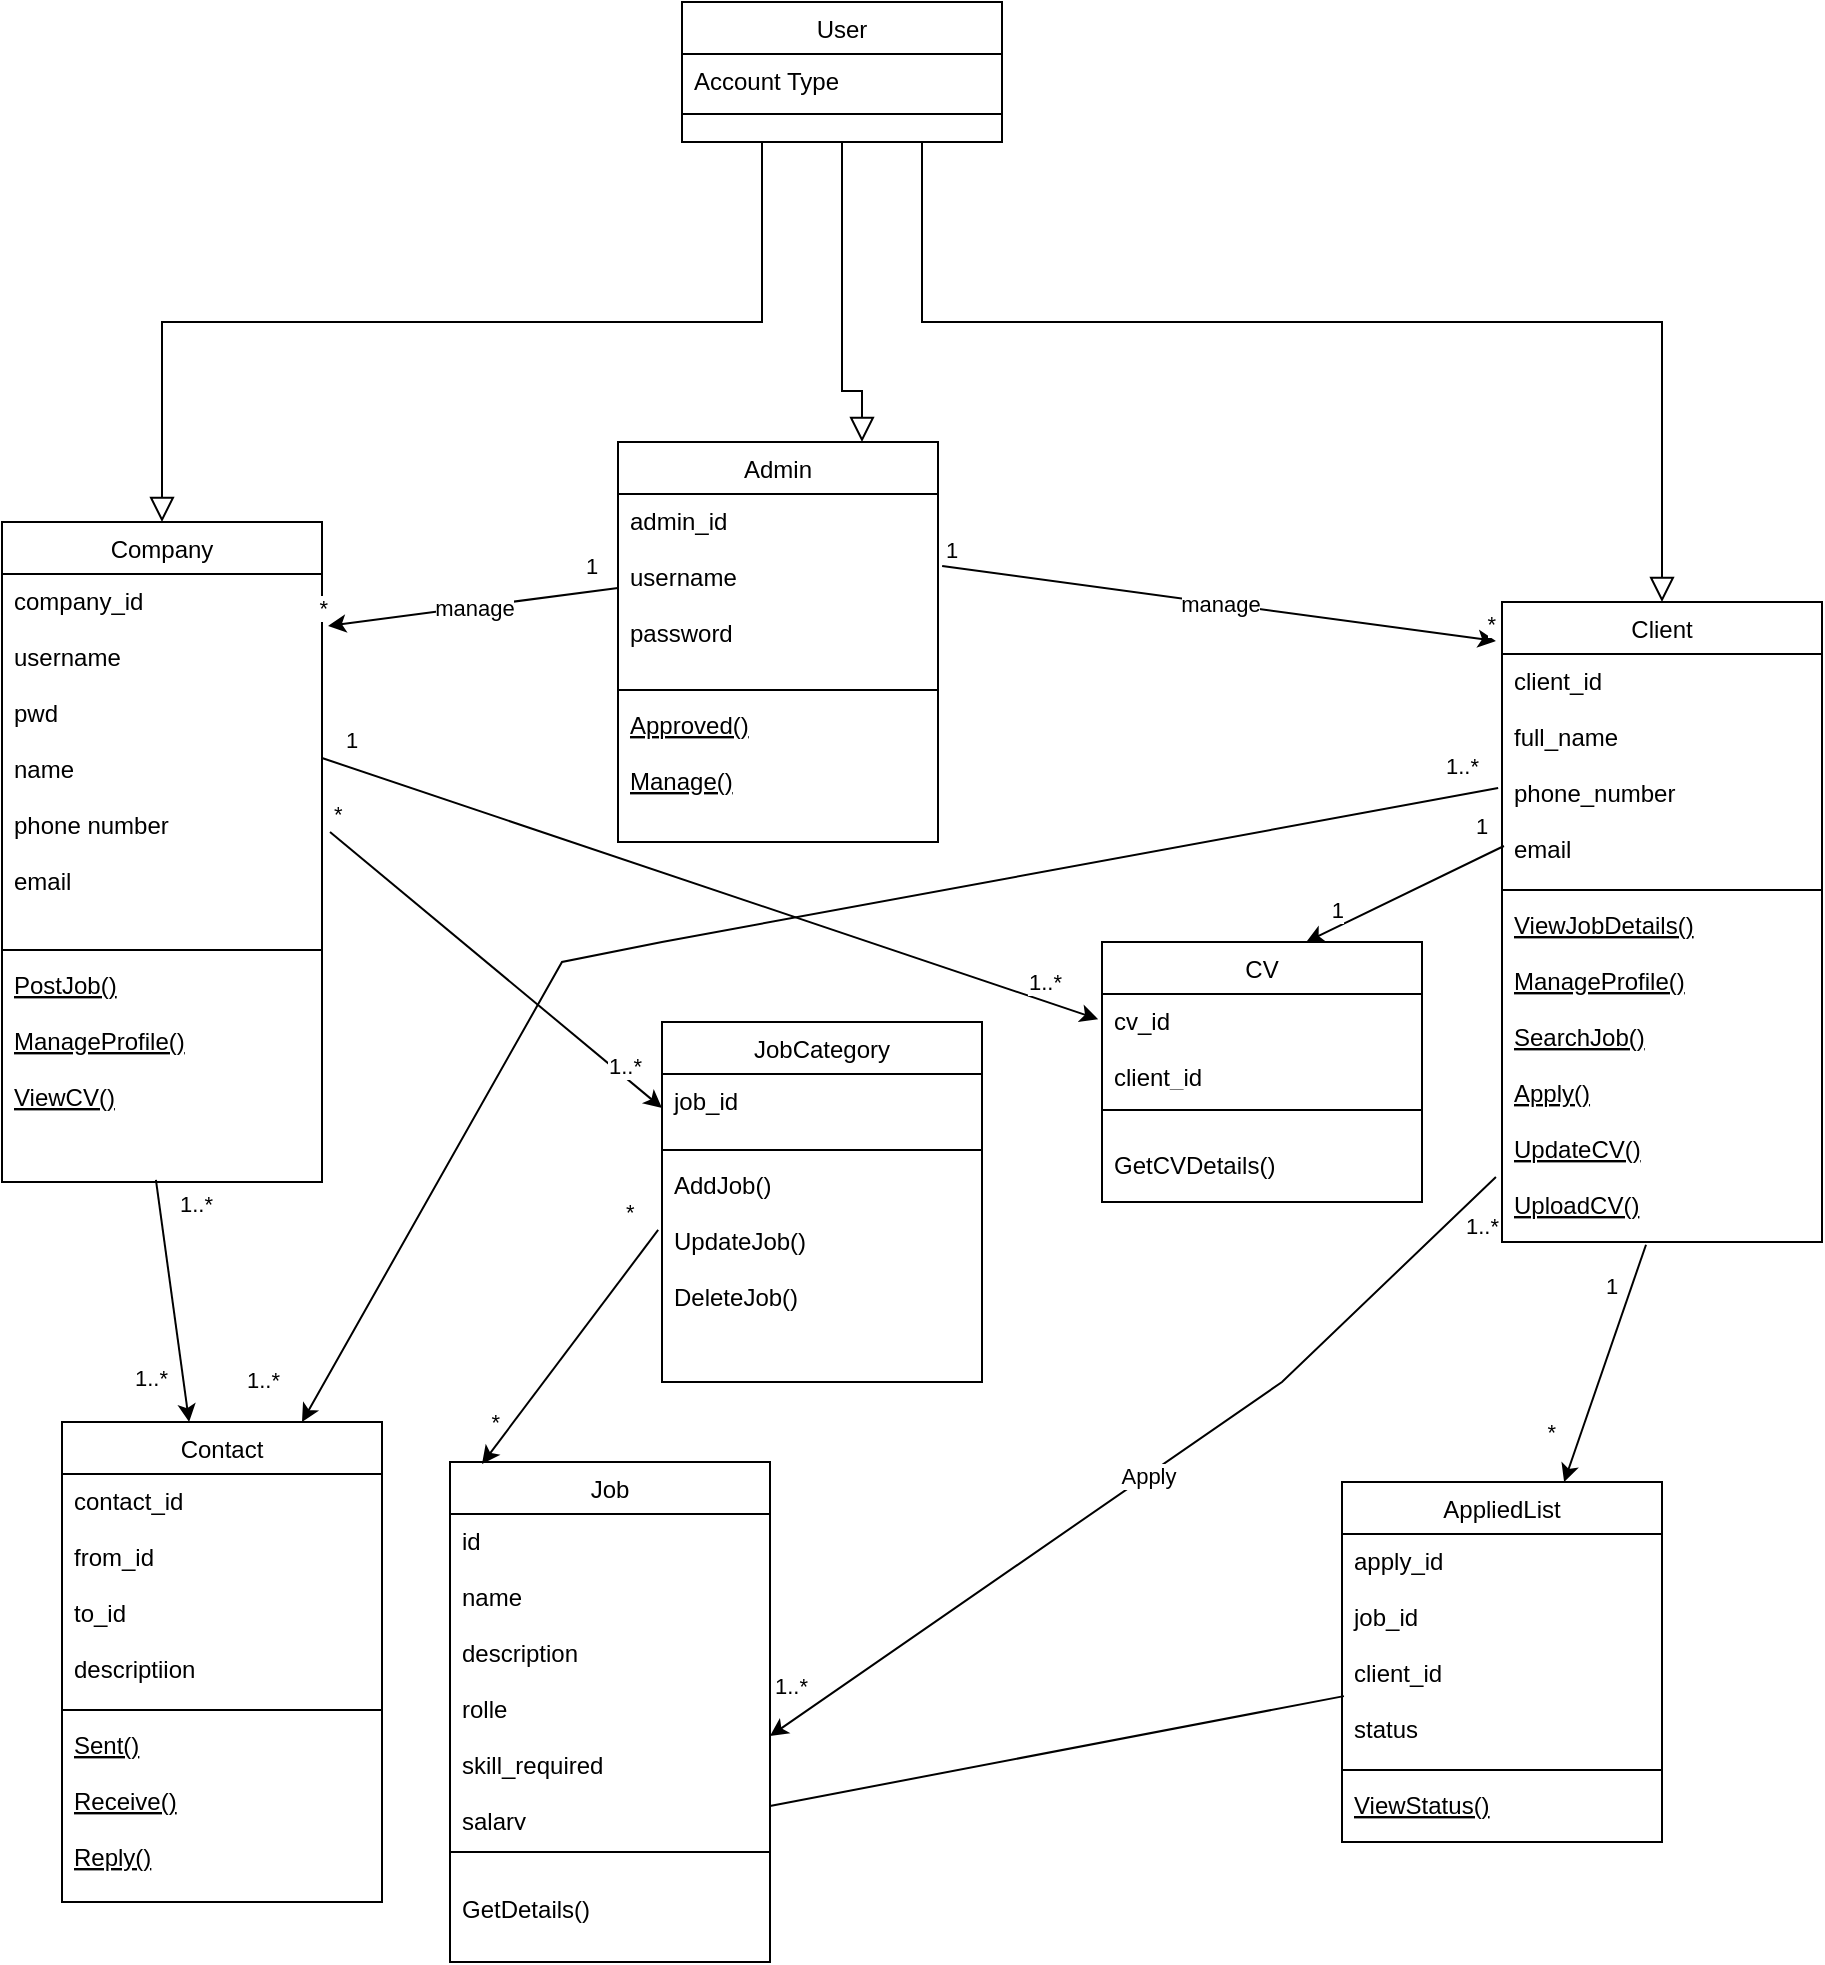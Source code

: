 <mxfile version="20.5.1" type="device"><diagram id="C5RBs43oDa-KdzZeNtuy" name="Page-1"><mxGraphModel dx="1375" dy="754" grid="1" gridSize="10" guides="1" tooltips="1" connect="1" arrows="1" fold="1" page="1" pageScale="1" pageWidth="827" pageHeight="1169" math="0" shadow="0"><root><mxCell id="WIyWlLk6GJQsqaUBKTNV-0"/><mxCell id="WIyWlLk6GJQsqaUBKTNV-1" parent="WIyWlLk6GJQsqaUBKTNV-0"/><mxCell id="m-QW0Y4GDTg2CAltXszw-0" value="Job" style="swimlane;fontStyle=0;align=center;verticalAlign=top;childLayout=stackLayout;horizontal=1;startSize=26;horizontalStack=0;resizeParent=1;resizeLast=0;collapsible=1;marginBottom=0;rounded=0;shadow=0;strokeWidth=1;" parent="WIyWlLk6GJQsqaUBKTNV-1" vertex="1"><mxGeometry x="254" y="890" width="160" height="250" as="geometry"><mxRectangle x="130" y="380" width="160" height="26" as="alternateBounds"/></mxGeometry></mxCell><mxCell id="m-QW0Y4GDTg2CAltXszw-1" value="id&#10;&#10;name&#10;&#10;description&#10;&#10;rolle&#10;&#10;skill_required&#10;&#10;salary&#10;&#10;" style="text;align=left;verticalAlign=top;spacingLeft=4;spacingRight=4;overflow=hidden;rotatable=0;points=[[0,0.5],[1,0.5]];portConstraint=eastwest;" parent="m-QW0Y4GDTg2CAltXszw-0" vertex="1"><mxGeometry y="26" width="160" height="154" as="geometry"/></mxCell><mxCell id="m-QW0Y4GDTg2CAltXszw-3" value="" style="line;html=1;strokeWidth=1;align=left;verticalAlign=middle;spacingTop=-1;spacingLeft=3;spacingRight=3;rotatable=0;labelPosition=right;points=[];portConstraint=eastwest;" parent="m-QW0Y4GDTg2CAltXszw-0" vertex="1"><mxGeometry y="180" width="160" height="30" as="geometry"/></mxCell><mxCell id="m-QW0Y4GDTg2CAltXszw-76" value="GetDetails()" style="text;align=left;verticalAlign=top;spacingLeft=4;spacingRight=4;overflow=hidden;rotatable=0;points=[[0,0.5],[1,0.5]];portConstraint=eastwest;" parent="m-QW0Y4GDTg2CAltXszw-0" vertex="1"><mxGeometry y="210" width="160" height="30" as="geometry"/></mxCell><mxCell id="m-QW0Y4GDTg2CAltXszw-6" value="Client" style="swimlane;fontStyle=0;align=center;verticalAlign=top;childLayout=stackLayout;horizontal=1;startSize=26;horizontalStack=0;resizeParent=1;resizeLast=0;collapsible=1;marginBottom=0;rounded=0;shadow=0;strokeWidth=1;" parent="WIyWlLk6GJQsqaUBKTNV-1" vertex="1"><mxGeometry x="780" y="460" width="160" height="320" as="geometry"><mxRectangle x="130" y="380" width="160" height="26" as="alternateBounds"/></mxGeometry></mxCell><mxCell id="m-QW0Y4GDTg2CAltXszw-7" value="client_id&#10;&#10;full_name&#10;&#10;phone_number&#10;&#10;email&#10;&#10;CV" style="text;align=left;verticalAlign=top;spacingLeft=4;spacingRight=4;overflow=hidden;rotatable=0;points=[[0,0.5],[1,0.5]];portConstraint=eastwest;" parent="m-QW0Y4GDTg2CAltXszw-6" vertex="1"><mxGeometry y="26" width="160" height="114" as="geometry"/></mxCell><mxCell id="m-QW0Y4GDTg2CAltXszw-9" value="" style="line;html=1;strokeWidth=1;align=left;verticalAlign=middle;spacingTop=-1;spacingLeft=3;spacingRight=3;rotatable=0;labelPosition=right;points=[];portConstraint=eastwest;" parent="m-QW0Y4GDTg2CAltXszw-6" vertex="1"><mxGeometry y="140" width="160" height="8" as="geometry"/></mxCell><mxCell id="m-QW0Y4GDTg2CAltXszw-56" value="ViewJobDetails()&#10;&#10;ManageProfile()&#10;&#10;SearchJob()&#10;&#10;Apply()&#10;&#10;UpdateCV()&#10;&#10;UploadCV()" style="text;align=left;verticalAlign=top;spacingLeft=4;spacingRight=4;overflow=hidden;rotatable=0;points=[[0,0.5],[1,0.5]];portConstraint=eastwest;fontStyle=4" parent="m-QW0Y4GDTg2CAltXszw-6" vertex="1"><mxGeometry y="148" width="160" height="172" as="geometry"/></mxCell><mxCell id="m-QW0Y4GDTg2CAltXszw-12" value="Company" style="swimlane;fontStyle=0;align=center;verticalAlign=top;childLayout=stackLayout;horizontal=1;startSize=26;horizontalStack=0;resizeParent=1;resizeLast=0;collapsible=1;marginBottom=0;rounded=0;shadow=0;strokeWidth=1;" parent="WIyWlLk6GJQsqaUBKTNV-1" vertex="1"><mxGeometry x="30" y="420" width="160" height="330" as="geometry"><mxRectangle x="130" y="380" width="160" height="26" as="alternateBounds"/></mxGeometry></mxCell><mxCell id="m-QW0Y4GDTg2CAltXszw-13" value="company_id&#10;&#10;username&#10;&#10;pwd&#10;&#10;name&#10;&#10;phone number&#10;&#10;email" style="text;align=left;verticalAlign=top;spacingLeft=4;spacingRight=4;overflow=hidden;rotatable=0;points=[[0,0.5],[1,0.5]];portConstraint=eastwest;" parent="m-QW0Y4GDTg2CAltXszw-12" vertex="1"><mxGeometry y="26" width="160" height="184" as="geometry"/></mxCell><mxCell id="m-QW0Y4GDTg2CAltXszw-15" value="" style="line;html=1;strokeWidth=1;align=left;verticalAlign=middle;spacingTop=-1;spacingLeft=3;spacingRight=3;rotatable=0;labelPosition=right;points=[];portConstraint=eastwest;" parent="m-QW0Y4GDTg2CAltXszw-12" vertex="1"><mxGeometry y="210" width="160" height="8" as="geometry"/></mxCell><mxCell id="m-QW0Y4GDTg2CAltXszw-16" value="PostJob()&#10;&#10;ManageProfile()&#10;&#10;ViewCV()&#10;" style="text;align=left;verticalAlign=top;spacingLeft=4;spacingRight=4;overflow=hidden;rotatable=0;points=[[0,0.5],[1,0.5]];portConstraint=eastwest;fontStyle=4" parent="m-QW0Y4GDTg2CAltXszw-12" vertex="1"><mxGeometry y="218" width="160" height="112" as="geometry"/></mxCell><mxCell id="m-QW0Y4GDTg2CAltXszw-18" value="Admin" style="swimlane;fontStyle=0;align=center;verticalAlign=top;childLayout=stackLayout;horizontal=1;startSize=26;horizontalStack=0;resizeParent=1;resizeLast=0;collapsible=1;marginBottom=0;rounded=0;shadow=0;strokeWidth=1;" parent="WIyWlLk6GJQsqaUBKTNV-1" vertex="1"><mxGeometry x="338" y="380" width="160" height="200" as="geometry"><mxRectangle x="130" y="380" width="160" height="26" as="alternateBounds"/></mxGeometry></mxCell><mxCell id="m-QW0Y4GDTg2CAltXszw-19" value="admin_id&#10;&#10;username&#10;&#10;password" style="text;align=left;verticalAlign=top;spacingLeft=4;spacingRight=4;overflow=hidden;rotatable=0;points=[[0,0.5],[1,0.5]];portConstraint=eastwest;" parent="m-QW0Y4GDTg2CAltXszw-18" vertex="1"><mxGeometry y="26" width="160" height="94" as="geometry"/></mxCell><mxCell id="m-QW0Y4GDTg2CAltXszw-21" value="" style="line;html=1;strokeWidth=1;align=left;verticalAlign=middle;spacingTop=-1;spacingLeft=3;spacingRight=3;rotatable=0;labelPosition=right;points=[];portConstraint=eastwest;" parent="m-QW0Y4GDTg2CAltXszw-18" vertex="1"><mxGeometry y="120" width="160" height="8" as="geometry"/></mxCell><mxCell id="m-QW0Y4GDTg2CAltXszw-22" value="Approved()&#10;&#10;Manage()" style="text;align=left;verticalAlign=top;spacingLeft=4;spacingRight=4;overflow=hidden;rotatable=0;points=[[0,0.5],[1,0.5]];portConstraint=eastwest;fontStyle=4" parent="m-QW0Y4GDTg2CAltXszw-18" vertex="1"><mxGeometry y="128" width="160" height="72" as="geometry"/></mxCell><mxCell id="m-QW0Y4GDTg2CAltXszw-24" value="User" style="swimlane;fontStyle=0;align=center;verticalAlign=top;childLayout=stackLayout;horizontal=1;startSize=26;horizontalStack=0;resizeParent=1;resizeLast=0;collapsible=1;marginBottom=0;rounded=0;shadow=0;strokeWidth=1;" parent="WIyWlLk6GJQsqaUBKTNV-1" vertex="1"><mxGeometry x="370" y="160" width="160" height="70" as="geometry"><mxRectangle x="130" y="380" width="160" height="26" as="alternateBounds"/></mxGeometry></mxCell><mxCell id="m-QW0Y4GDTg2CAltXszw-25" value="Account Type" style="text;align=left;verticalAlign=top;spacingLeft=4;spacingRight=4;overflow=hidden;rotatable=0;points=[[0,0.5],[1,0.5]];portConstraint=eastwest;" parent="m-QW0Y4GDTg2CAltXszw-24" vertex="1"><mxGeometry y="26" width="160" height="26" as="geometry"/></mxCell><mxCell id="m-QW0Y4GDTg2CAltXszw-27" value="" style="line;html=1;strokeWidth=1;align=left;verticalAlign=middle;spacingTop=-1;spacingLeft=3;spacingRight=3;rotatable=0;labelPosition=right;points=[];portConstraint=eastwest;" parent="m-QW0Y4GDTg2CAltXszw-24" vertex="1"><mxGeometry y="52" width="160" height="8" as="geometry"/></mxCell><mxCell id="m-QW0Y4GDTg2CAltXszw-31" value="" style="endArrow=block;endSize=10;endFill=0;shadow=0;strokeWidth=1;rounded=0;edgeStyle=elbowEdgeStyle;elbow=vertical;entryX=0.5;entryY=0;entryDx=0;entryDy=0;exitX=0.25;exitY=1;exitDx=0;exitDy=0;" parent="WIyWlLk6GJQsqaUBKTNV-1" source="m-QW0Y4GDTg2CAltXszw-24" target="m-QW0Y4GDTg2CAltXszw-12" edge="1"><mxGeometry width="160" relative="1" as="geometry"><mxPoint x="320" y="320" as="sourcePoint"/><mxPoint x="170" y="390" as="targetPoint"/><Array as="points"><mxPoint x="170" y="320"/></Array></mxGeometry></mxCell><mxCell id="m-QW0Y4GDTg2CAltXszw-34" value="" style="endArrow=block;endSize=10;endFill=0;shadow=0;strokeWidth=1;rounded=0;edgeStyle=elbowEdgeStyle;elbow=vertical;entryX=0.5;entryY=0;entryDx=0;entryDy=0;exitX=0.75;exitY=1;exitDx=0;exitDy=0;" parent="WIyWlLk6GJQsqaUBKTNV-1" source="m-QW0Y4GDTg2CAltXszw-24" target="m-QW0Y4GDTg2CAltXszw-6" edge="1"><mxGeometry width="160" relative="1" as="geometry"><mxPoint x="590" y="310" as="sourcePoint"/><mxPoint x="650" y="380" as="targetPoint"/><Array as="points"><mxPoint x="660" y="320"/><mxPoint x="650" y="290"/></Array></mxGeometry></mxCell><mxCell id="m-QW0Y4GDTg2CAltXszw-35" value="" style="endArrow=block;endSize=10;endFill=0;shadow=0;strokeWidth=1;rounded=0;edgeStyle=elbowEdgeStyle;elbow=vertical;exitX=0.5;exitY=1;exitDx=0;exitDy=0;" parent="WIyWlLk6GJQsqaUBKTNV-1" source="m-QW0Y4GDTg2CAltXszw-24" edge="1"><mxGeometry width="160" relative="1" as="geometry"><mxPoint x="404" y="300" as="sourcePoint"/><mxPoint x="460" y="380" as="targetPoint"/><Array as="points"><mxPoint x="570" y="354.5"/><mxPoint x="560" y="324.5"/></Array></mxGeometry></mxCell><mxCell id="m-QW0Y4GDTg2CAltXszw-57" value="AppliedList" style="swimlane;fontStyle=0;align=center;verticalAlign=top;childLayout=stackLayout;horizontal=1;startSize=26;horizontalStack=0;resizeParent=1;resizeLast=0;collapsible=1;marginBottom=0;rounded=0;shadow=0;strokeWidth=1;" parent="WIyWlLk6GJQsqaUBKTNV-1" vertex="1"><mxGeometry x="700" y="900" width="160" height="180" as="geometry"><mxRectangle x="130" y="380" width="160" height="26" as="alternateBounds"/></mxGeometry></mxCell><mxCell id="m-QW0Y4GDTg2CAltXszw-58" value="apply_id&#10;&#10;job_id&#10;&#10;client_id&#10;&#10;status&#10;" style="text;align=left;verticalAlign=top;spacingLeft=4;spacingRight=4;overflow=hidden;rotatable=0;points=[[0,0.5],[1,0.5]];portConstraint=eastwest;" parent="m-QW0Y4GDTg2CAltXszw-57" vertex="1"><mxGeometry y="26" width="160" height="114" as="geometry"/></mxCell><mxCell id="m-QW0Y4GDTg2CAltXszw-59" value="" style="line;html=1;strokeWidth=1;align=left;verticalAlign=middle;spacingTop=-1;spacingLeft=3;spacingRight=3;rotatable=0;labelPosition=right;points=[];portConstraint=eastwest;" parent="m-QW0Y4GDTg2CAltXszw-57" vertex="1"><mxGeometry y="140" width="160" height="8" as="geometry"/></mxCell><mxCell id="m-QW0Y4GDTg2CAltXszw-60" value="ViewStatus()" style="text;align=left;verticalAlign=top;spacingLeft=4;spacingRight=4;overflow=hidden;rotatable=0;points=[[0,0.5],[1,0.5]];portConstraint=eastwest;fontStyle=4" parent="m-QW0Y4GDTg2CAltXszw-57" vertex="1"><mxGeometry y="148" width="160" height="32" as="geometry"/></mxCell><mxCell id="m-QW0Y4GDTg2CAltXszw-61" value="Contact" style="swimlane;fontStyle=0;align=center;verticalAlign=top;childLayout=stackLayout;horizontal=1;startSize=26;horizontalStack=0;resizeParent=1;resizeLast=0;collapsible=1;marginBottom=0;rounded=0;shadow=0;strokeWidth=1;" parent="WIyWlLk6GJQsqaUBKTNV-1" vertex="1"><mxGeometry x="60" y="870" width="160" height="240" as="geometry"><mxRectangle x="130" y="380" width="160" height="26" as="alternateBounds"/></mxGeometry></mxCell><mxCell id="m-QW0Y4GDTg2CAltXszw-62" value="contact_id&#10;&#10;from_id&#10;&#10;to_id&#10;&#10;descriptiion" style="text;align=left;verticalAlign=top;spacingLeft=4;spacingRight=4;overflow=hidden;rotatable=0;points=[[0,0.5],[1,0.5]];portConstraint=eastwest;" parent="m-QW0Y4GDTg2CAltXszw-61" vertex="1"><mxGeometry y="26" width="160" height="114" as="geometry"/></mxCell><mxCell id="m-QW0Y4GDTg2CAltXszw-63" value="" style="line;html=1;strokeWidth=1;align=left;verticalAlign=middle;spacingTop=-1;spacingLeft=3;spacingRight=3;rotatable=0;labelPosition=right;points=[];portConstraint=eastwest;" parent="m-QW0Y4GDTg2CAltXszw-61" vertex="1"><mxGeometry y="140" width="160" height="8" as="geometry"/></mxCell><mxCell id="m-QW0Y4GDTg2CAltXszw-64" value="Sent()&#10;&#10;Receive()&#10;&#10;Reply()" style="text;align=left;verticalAlign=top;spacingLeft=4;spacingRight=4;overflow=hidden;rotatable=0;points=[[0,0.5],[1,0.5]];portConstraint=eastwest;fontStyle=4" parent="m-QW0Y4GDTg2CAltXszw-61" vertex="1"><mxGeometry y="148" width="160" height="92" as="geometry"/></mxCell><mxCell id="m-QW0Y4GDTg2CAltXszw-65" value="JobCategory" style="swimlane;fontStyle=0;align=center;verticalAlign=top;childLayout=stackLayout;horizontal=1;startSize=26;horizontalStack=0;resizeParent=1;resizeLast=0;collapsible=1;marginBottom=0;rounded=0;shadow=0;strokeWidth=1;" parent="WIyWlLk6GJQsqaUBKTNV-1" vertex="1"><mxGeometry x="360" y="670" width="160" height="180" as="geometry"><mxRectangle x="130" y="380" width="160" height="26" as="alternateBounds"/></mxGeometry></mxCell><mxCell id="m-QW0Y4GDTg2CAltXszw-66" value="job_id&#10;&#10;&#10;" style="text;align=left;verticalAlign=top;spacingLeft=4;spacingRight=4;overflow=hidden;rotatable=0;points=[[0,0.5],[1,0.5]];portConstraint=eastwest;" parent="m-QW0Y4GDTg2CAltXszw-65" vertex="1"><mxGeometry y="26" width="160" height="34" as="geometry"/></mxCell><mxCell id="m-QW0Y4GDTg2CAltXszw-67" value="" style="line;html=1;strokeWidth=1;align=left;verticalAlign=middle;spacingTop=-1;spacingLeft=3;spacingRight=3;rotatable=0;labelPosition=right;points=[];portConstraint=eastwest;" parent="m-QW0Y4GDTg2CAltXszw-65" vertex="1"><mxGeometry y="60" width="160" height="8" as="geometry"/></mxCell><mxCell id="m-QW0Y4GDTg2CAltXszw-68" value="AddJob()&#10;&#10;UpdateJob()&#10;&#10;DeleteJob()&#10;&#10;" style="text;align=left;verticalAlign=top;spacingLeft=4;spacingRight=4;overflow=hidden;rotatable=0;points=[[0,0.5],[1,0.5]];portConstraint=eastwest;" parent="m-QW0Y4GDTg2CAltXszw-65" vertex="1"><mxGeometry y="68" width="160" height="92" as="geometry"/></mxCell><mxCell id="m-QW0Y4GDTg2CAltXszw-69" value="" style="endArrow=classic;html=1;rounded=0;entryX=0;entryY=0.5;entryDx=0;entryDy=0;exitX=1.025;exitY=0.701;exitDx=0;exitDy=0;exitPerimeter=0;" parent="WIyWlLk6GJQsqaUBKTNV-1" source="m-QW0Y4GDTg2CAltXszw-13" target="m-QW0Y4GDTg2CAltXszw-66" edge="1"><mxGeometry relative="1" as="geometry"><mxPoint x="230" y="630" as="sourcePoint"/><mxPoint x="390" y="630" as="targetPoint"/></mxGeometry></mxCell><mxCell id="m-QW0Y4GDTg2CAltXszw-71" value="*" style="edgeLabel;resizable=0;html=1;align=left;verticalAlign=bottom;" parent="m-QW0Y4GDTg2CAltXszw-69" connectable="0" vertex="1"><mxGeometry x="-1" relative="1" as="geometry"/></mxCell><mxCell id="m-QW0Y4GDTg2CAltXszw-72" value="1..*" style="edgeLabel;resizable=0;html=1;align=right;verticalAlign=bottom;" parent="m-QW0Y4GDTg2CAltXszw-69" connectable="0" vertex="1"><mxGeometry x="1" relative="1" as="geometry"><mxPoint x="-10" y="-13" as="offset"/></mxGeometry></mxCell><mxCell id="m-QW0Y4GDTg2CAltXszw-73" value="" style="endArrow=classic;html=1;rounded=0;entryX=0.1;entryY=0.004;entryDx=0;entryDy=0;exitX=-0.012;exitY=0.391;exitDx=0;exitDy=0;exitPerimeter=0;entryPerimeter=0;" parent="WIyWlLk6GJQsqaUBKTNV-1" source="m-QW0Y4GDTg2CAltXszw-68" target="m-QW0Y4GDTg2CAltXszw-0" edge="1"><mxGeometry relative="1" as="geometry"><mxPoint x="204" y="584.984" as="sourcePoint"/><mxPoint x="540" y="633" as="targetPoint"/></mxGeometry></mxCell><mxCell id="m-QW0Y4GDTg2CAltXszw-74" value="*" style="edgeLabel;resizable=0;html=1;align=left;verticalAlign=bottom;" parent="m-QW0Y4GDTg2CAltXszw-73" connectable="0" vertex="1"><mxGeometry x="-1" relative="1" as="geometry"><mxPoint x="-18" as="offset"/></mxGeometry></mxCell><mxCell id="m-QW0Y4GDTg2CAltXszw-75" value="*" style="edgeLabel;resizable=0;html=1;align=right;verticalAlign=bottom;" parent="m-QW0Y4GDTg2CAltXszw-73" connectable="0" vertex="1"><mxGeometry x="1" relative="1" as="geometry"><mxPoint x="10" y="-13" as="offset"/></mxGeometry></mxCell><mxCell id="m-QW0Y4GDTg2CAltXszw-78" value="" style="endArrow=classic;html=1;rounded=0;entryX=1;entryY=0.721;entryDx=0;entryDy=0;entryPerimeter=0;exitX=-0.019;exitY=0.811;exitDx=0;exitDy=0;exitPerimeter=0;" parent="WIyWlLk6GJQsqaUBKTNV-1" source="m-QW0Y4GDTg2CAltXszw-56" target="m-QW0Y4GDTg2CAltXszw-1" edge="1"><mxGeometry relative="1" as="geometry"><mxPoint x="420" y="800" as="sourcePoint"/><mxPoint x="580" y="800" as="targetPoint"/><Array as="points"><mxPoint x="670" y="850"/></Array></mxGeometry></mxCell><mxCell id="m-QW0Y4GDTg2CAltXszw-79" value="Apply" style="edgeLabel;resizable=0;html=1;align=center;verticalAlign=middle;" parent="m-QW0Y4GDTg2CAltXszw-78" connectable="0" vertex="1"><mxGeometry relative="1" as="geometry"/></mxCell><mxCell id="m-QW0Y4GDTg2CAltXszw-80" value="1..*" style="edgeLabel;resizable=0;html=1;align=left;verticalAlign=bottom;" parent="m-QW0Y4GDTg2CAltXszw-78" connectable="0" vertex="1"><mxGeometry x="-1" relative="1" as="geometry"><mxPoint x="-17" y="33" as="offset"/></mxGeometry></mxCell><mxCell id="m-QW0Y4GDTg2CAltXszw-81" value="1..*" style="edgeLabel;resizable=0;html=1;align=right;verticalAlign=bottom;" parent="m-QW0Y4GDTg2CAltXszw-78" connectable="0" vertex="1"><mxGeometry x="1" relative="1" as="geometry"><mxPoint x="20" y="-17" as="offset"/></mxGeometry></mxCell><mxCell id="m-QW0Y4GDTg2CAltXszw-82" value="" style="endArrow=none;html=1;rounded=0;entryX=0.006;entryY=0.711;entryDx=0;entryDy=0;entryPerimeter=0;exitX=1;exitY=0.948;exitDx=0;exitDy=0;exitPerimeter=0;" parent="WIyWlLk6GJQsqaUBKTNV-1" source="m-QW0Y4GDTg2CAltXszw-1" target="m-QW0Y4GDTg2CAltXszw-58" edge="1"><mxGeometry width="50" height="50" relative="1" as="geometry"><mxPoint x="560" y="1000" as="sourcePoint"/><mxPoint x="610" y="950" as="targetPoint"/></mxGeometry></mxCell><mxCell id="m-QW0Y4GDTg2CAltXszw-83" value="" style="endArrow=classic;html=1;rounded=0;exitX=0.45;exitY=1.008;exitDx=0;exitDy=0;exitPerimeter=0;" parent="WIyWlLk6GJQsqaUBKTNV-1" source="m-QW0Y4GDTg2CAltXszw-56" target="m-QW0Y4GDTg2CAltXszw-57" edge="1"><mxGeometry relative="1" as="geometry"><mxPoint x="796.96" y="695.052" as="sourcePoint"/><mxPoint x="480" y="977.034" as="targetPoint"/></mxGeometry></mxCell><mxCell id="m-QW0Y4GDTg2CAltXszw-85" value="1" style="edgeLabel;resizable=0;html=1;align=left;verticalAlign=bottom;" parent="m-QW0Y4GDTg2CAltXszw-83" connectable="0" vertex="1"><mxGeometry x="-1" relative="1" as="geometry"><mxPoint x="-22" y="29" as="offset"/></mxGeometry></mxCell><mxCell id="m-QW0Y4GDTg2CAltXszw-86" value="*" style="edgeLabel;resizable=0;html=1;align=right;verticalAlign=bottom;" parent="m-QW0Y4GDTg2CAltXszw-83" connectable="0" vertex="1"><mxGeometry x="1" relative="1" as="geometry"><mxPoint x="-4" y="-17" as="offset"/></mxGeometry></mxCell><mxCell id="m-QW0Y4GDTg2CAltXszw-87" value="" style="endArrow=classic;html=1;rounded=0;exitX=0.481;exitY=0.991;exitDx=0;exitDy=0;exitPerimeter=0;" parent="WIyWlLk6GJQsqaUBKTNV-1" source="m-QW0Y4GDTg2CAltXszw-16" target="m-QW0Y4GDTg2CAltXszw-61" edge="1"><mxGeometry relative="1" as="geometry"><mxPoint x="92" y="790.004" as="sourcePoint"/><mxPoint x="338" y="868.02" as="targetPoint"/></mxGeometry></mxCell><mxCell id="m-QW0Y4GDTg2CAltXszw-88" value="1..*" style="edgeLabel;resizable=0;html=1;align=left;verticalAlign=bottom;" parent="m-QW0Y4GDTg2CAltXszw-87" connectable="0" vertex="1"><mxGeometry x="-1" relative="1" as="geometry"><mxPoint x="10" y="21" as="offset"/></mxGeometry></mxCell><mxCell id="m-QW0Y4GDTg2CAltXszw-89" value="1..*" style="edgeLabel;resizable=0;html=1;align=right;verticalAlign=bottom;" parent="m-QW0Y4GDTg2CAltXszw-87" connectable="0" vertex="1"><mxGeometry x="1" relative="1" as="geometry"><mxPoint x="-10" y="-13" as="offset"/></mxGeometry></mxCell><mxCell id="m-QW0Y4GDTg2CAltXszw-90" value="" style="endArrow=classic;html=1;rounded=0;exitX=-0.012;exitY=0.588;exitDx=0;exitDy=0;exitPerimeter=0;entryX=0.75;entryY=0;entryDx=0;entryDy=0;" parent="WIyWlLk6GJQsqaUBKTNV-1" source="m-QW0Y4GDTg2CAltXszw-7" target="m-QW0Y4GDTg2CAltXszw-61" edge="1"><mxGeometry relative="1" as="geometry"><mxPoint x="116.96" y="758.992" as="sourcePoint"/><mxPoint x="133.549" y="880" as="targetPoint"/><Array as="points"><mxPoint x="360" y="630"/><mxPoint x="310" y="640"/></Array></mxGeometry></mxCell><mxCell id="m-QW0Y4GDTg2CAltXszw-91" value="1..*" style="edgeLabel;resizable=0;html=1;align=left;verticalAlign=bottom;" parent="m-QW0Y4GDTg2CAltXszw-90" connectable="0" vertex="1"><mxGeometry x="-1" relative="1" as="geometry"><mxPoint x="-28" y="-3" as="offset"/></mxGeometry></mxCell><mxCell id="m-QW0Y4GDTg2CAltXszw-92" value="1..*" style="edgeLabel;resizable=0;html=1;align=right;verticalAlign=bottom;" parent="m-QW0Y4GDTg2CAltXszw-90" connectable="0" vertex="1"><mxGeometry x="1" relative="1" as="geometry"><mxPoint x="-10" y="-13" as="offset"/></mxGeometry></mxCell><mxCell id="m-QW0Y4GDTg2CAltXszw-94" value="" style="endArrow=classic;html=1;rounded=0;exitX=1.013;exitY=0.383;exitDx=0;exitDy=0;exitPerimeter=0;entryX=-0.019;entryY=0.061;entryDx=0;entryDy=0;entryPerimeter=0;" parent="WIyWlLk6GJQsqaUBKTNV-1" source="m-QW0Y4GDTg2CAltXszw-19" target="m-QW0Y4GDTg2CAltXszw-6" edge="1"><mxGeometry relative="1" as="geometry"><mxPoint x="520" y="460" as="sourcePoint"/><mxPoint x="680" y="460" as="targetPoint"/></mxGeometry></mxCell><mxCell id="m-QW0Y4GDTg2CAltXszw-95" value="manage" style="edgeLabel;resizable=0;html=1;align=center;verticalAlign=middle;" parent="m-QW0Y4GDTg2CAltXszw-94" connectable="0" vertex="1"><mxGeometry relative="1" as="geometry"/></mxCell><mxCell id="m-QW0Y4GDTg2CAltXszw-96" value="1" style="edgeLabel;resizable=0;html=1;align=left;verticalAlign=bottom;" parent="m-QW0Y4GDTg2CAltXszw-94" connectable="0" vertex="1"><mxGeometry x="-1" relative="1" as="geometry"/></mxCell><mxCell id="m-QW0Y4GDTg2CAltXszw-97" value="*" style="edgeLabel;resizable=0;html=1;align=right;verticalAlign=bottom;" parent="m-QW0Y4GDTg2CAltXszw-94" connectable="0" vertex="1"><mxGeometry x="1" relative="1" as="geometry"/></mxCell><mxCell id="m-QW0Y4GDTg2CAltXszw-98" value="" style="endArrow=classic;html=1;rounded=0;exitX=0;exitY=0.5;exitDx=0;exitDy=0;entryX=1.019;entryY=0.141;entryDx=0;entryDy=0;entryPerimeter=0;" parent="WIyWlLk6GJQsqaUBKTNV-1" source="m-QW0Y4GDTg2CAltXszw-19" target="m-QW0Y4GDTg2CAltXszw-13" edge="1"><mxGeometry relative="1" as="geometry"><mxPoint x="200.0" y="510.002" as="sourcePoint"/><mxPoint x="486.88" y="515.08" as="targetPoint"/></mxGeometry></mxCell><mxCell id="m-QW0Y4GDTg2CAltXszw-99" value="manage" style="edgeLabel;resizable=0;html=1;align=center;verticalAlign=middle;" parent="m-QW0Y4GDTg2CAltXszw-98" connectable="0" vertex="1"><mxGeometry relative="1" as="geometry"/></mxCell><mxCell id="m-QW0Y4GDTg2CAltXszw-100" value="1" style="edgeLabel;resizable=0;html=1;align=left;verticalAlign=bottom;" parent="m-QW0Y4GDTg2CAltXszw-98" connectable="0" vertex="1"><mxGeometry x="-1" relative="1" as="geometry"><mxPoint x="-18" y="-3" as="offset"/></mxGeometry></mxCell><mxCell id="m-QW0Y4GDTg2CAltXszw-101" value="*" style="edgeLabel;resizable=0;html=1;align=right;verticalAlign=bottom;" parent="m-QW0Y4GDTg2CAltXszw-98" connectable="0" vertex="1"><mxGeometry x="1" relative="1" as="geometry"/></mxCell><mxCell id="I5HFjLnJs6fjzCPturk6-0" value="CV" style="swimlane;fontStyle=0;align=center;verticalAlign=top;childLayout=stackLayout;horizontal=1;startSize=26;horizontalStack=0;resizeParent=1;resizeLast=0;collapsible=1;marginBottom=0;rounded=0;shadow=0;strokeWidth=1;" vertex="1" parent="WIyWlLk6GJQsqaUBKTNV-1"><mxGeometry x="580" y="630" width="160" height="130" as="geometry"><mxRectangle x="130" y="380" width="160" height="26" as="alternateBounds"/></mxGeometry></mxCell><mxCell id="I5HFjLnJs6fjzCPturk6-1" value="cv_id&#10;&#10;client_id" style="text;align=left;verticalAlign=top;spacingLeft=4;spacingRight=4;overflow=hidden;rotatable=0;points=[[0,0.5],[1,0.5]];portConstraint=eastwest;" vertex="1" parent="I5HFjLnJs6fjzCPturk6-0"><mxGeometry y="26" width="160" height="44" as="geometry"/></mxCell><mxCell id="I5HFjLnJs6fjzCPturk6-2" value="" style="line;html=1;strokeWidth=1;align=left;verticalAlign=middle;spacingTop=-1;spacingLeft=3;spacingRight=3;rotatable=0;labelPosition=right;points=[];portConstraint=eastwest;" vertex="1" parent="I5HFjLnJs6fjzCPturk6-0"><mxGeometry y="70" width="160" height="28" as="geometry"/></mxCell><mxCell id="I5HFjLnJs6fjzCPturk6-3" value="GetCVDetails()&#10;&#10;" style="text;align=left;verticalAlign=top;spacingLeft=4;spacingRight=4;overflow=hidden;rotatable=0;points=[[0,0.5],[1,0.5]];portConstraint=eastwest;" vertex="1" parent="I5HFjLnJs6fjzCPturk6-0"><mxGeometry y="98" width="160" height="2" as="geometry"/></mxCell><mxCell id="I5HFjLnJs6fjzCPturk6-4" value="" style="endArrow=classic;html=1;rounded=0;exitX=0.006;exitY=0.842;exitDx=0;exitDy=0;exitPerimeter=0;entryX=0.638;entryY=0;entryDx=0;entryDy=0;entryPerimeter=0;" edge="1" parent="WIyWlLk6GJQsqaUBKTNV-1" source="m-QW0Y4GDTg2CAltXszw-7" target="I5HFjLnJs6fjzCPturk6-0"><mxGeometry relative="1" as="geometry"><mxPoint x="1020.94" y="699.996" as="sourcePoint"/><mxPoint x="980.001" y="818.62" as="targetPoint"/></mxGeometry></mxCell><mxCell id="I5HFjLnJs6fjzCPturk6-5" value="1" style="edgeLabel;resizable=0;html=1;align=left;verticalAlign=bottom;" connectable="0" vertex="1" parent="I5HFjLnJs6fjzCPturk6-4"><mxGeometry x="-1" relative="1" as="geometry"><mxPoint x="-16" y="-1" as="offset"/></mxGeometry></mxCell><mxCell id="I5HFjLnJs6fjzCPturk6-6" value="1" style="edgeLabel;resizable=0;html=1;align=right;verticalAlign=bottom;" connectable="0" vertex="1" parent="I5HFjLnJs6fjzCPturk6-4"><mxGeometry x="1" relative="1" as="geometry"><mxPoint x="19" y="-8" as="offset"/></mxGeometry></mxCell><mxCell id="I5HFjLnJs6fjzCPturk6-7" value="" style="endArrow=classic;html=1;rounded=0;exitX=1;exitY=0.5;exitDx=0;exitDy=0;entryX=-0.012;entryY=0.286;entryDx=0;entryDy=0;entryPerimeter=0;" edge="1" parent="WIyWlLk6GJQsqaUBKTNV-1" source="m-QW0Y4GDTg2CAltXszw-13" target="I5HFjLnJs6fjzCPturk6-1"><mxGeometry relative="1" as="geometry"><mxPoint x="350" y="547.898" as="sourcePoint"/><mxPoint x="204.96" y="580.0" as="targetPoint"/></mxGeometry></mxCell><mxCell id="I5HFjLnJs6fjzCPturk6-8" value="1" style="edgeLabel;resizable=0;html=1;align=left;verticalAlign=bottom;" connectable="0" vertex="1" parent="I5HFjLnJs6fjzCPturk6-7"><mxGeometry x="-1" relative="1" as="geometry"><mxPoint x="10" y="-1" as="offset"/></mxGeometry></mxCell><mxCell id="I5HFjLnJs6fjzCPturk6-9" value="1..*" style="edgeLabel;resizable=0;html=1;align=right;verticalAlign=bottom;" connectable="0" vertex="1" parent="I5HFjLnJs6fjzCPturk6-7"><mxGeometry x="1" relative="1" as="geometry"><mxPoint x="-18" y="-10" as="offset"/></mxGeometry></mxCell></root></mxGraphModel></diagram></mxfile>